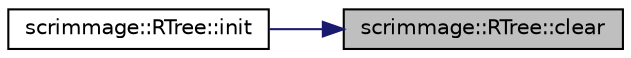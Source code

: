 digraph "scrimmage::RTree::clear"
{
 // LATEX_PDF_SIZE
  edge [fontname="Helvetica",fontsize="10",labelfontname="Helvetica",labelfontsize="10"];
  node [fontname="Helvetica",fontsize="10",shape=record];
  rankdir="RL";
  Node1 [label="scrimmage::RTree::clear",height=0.2,width=0.4,color="black", fillcolor="grey75", style="filled", fontcolor="black",tooltip=" "];
  Node1 -> Node2 [dir="back",color="midnightblue",fontsize="10",style="solid",fontname="Helvetica"];
  Node2 [label="scrimmage::RTree::init",height=0.2,width=0.4,color="black", fillcolor="white", style="filled",URL="$classscrimmage_1_1RTree.html#a1c2b0a22e70b47077ad61e1ff3698dde",tooltip=" "];
}
